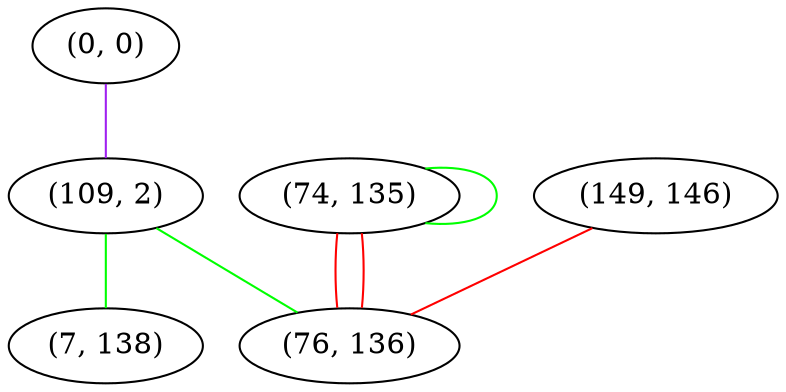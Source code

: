 graph "" {
"(0, 0)";
"(109, 2)";
"(74, 135)";
"(7, 138)";
"(149, 146)";
"(76, 136)";
"(0, 0)" -- "(109, 2)"  [color=purple, key=0, weight=4];
"(109, 2)" -- "(7, 138)"  [color=green, key=0, weight=2];
"(109, 2)" -- "(76, 136)"  [color=green, key=0, weight=2];
"(74, 135)" -- "(74, 135)"  [color=green, key=0, weight=2];
"(74, 135)" -- "(76, 136)"  [color=red, key=0, weight=1];
"(74, 135)" -- "(76, 136)"  [color=red, key=1, weight=1];
"(149, 146)" -- "(76, 136)"  [color=red, key=0, weight=1];
}
